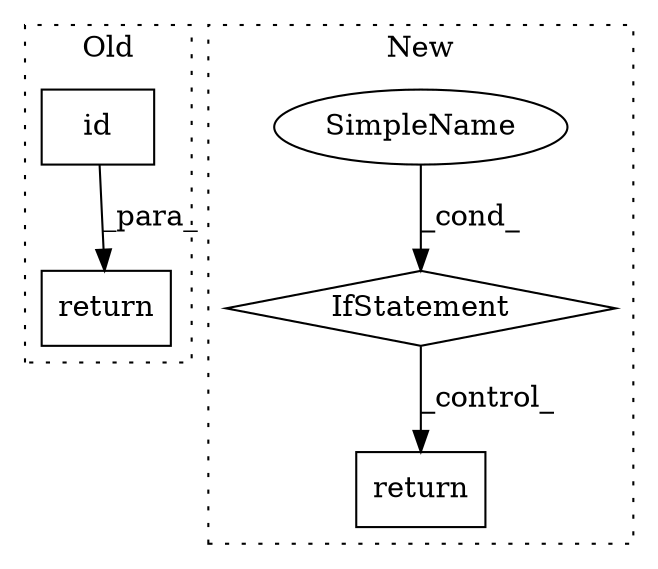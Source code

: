 digraph G {
subgraph cluster0 {
1 [label="id" a="32" s="18502,18511" l="3,1" shape="box"];
3 [label="return" a="41" s="18457" l="12" shape="box"];
label = "Old";
style="dotted";
}
subgraph cluster1 {
2 [label="return" a="41" s="20099" l="12" shape="box"];
4 [label="IfStatement" a="25" s="20020,20057" l="8,2" shape="diamond"];
5 [label="SimpleName" a="42" s="" l="" shape="ellipse"];
label = "New";
style="dotted";
}
1 -> 3 [label="_para_"];
4 -> 2 [label="_control_"];
5 -> 4 [label="_cond_"];
}